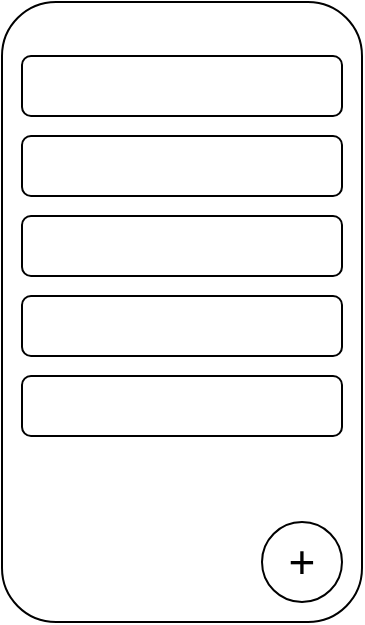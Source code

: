 <mxfile version="12.8.8" type="gitlab">
  <diagram id="1HnbREj6vvbbwYBFSY89" name="User interface - sketch">
    <mxGraphModel dx="1422" dy="774" grid="1" gridSize="10" guides="1" tooltips="1" connect="1" arrows="1" fold="1" page="1" pageScale="1" pageWidth="827" pageHeight="1169" math="0" shadow="0">
      <root>
        <mxCell id="0" />
        <mxCell id="1" parent="0" />
        <mxCell id="fZ8jkpQ4Zm5RD2qn7INK-1" value="" style="rounded=1;whiteSpace=wrap;html=1;" vertex="1" parent="1">
          <mxGeometry x="20" y="20" width="180" height="310" as="geometry" />
        </mxCell>
        <mxCell id="fZ8jkpQ4Zm5RD2qn7INK-5" value="" style="rounded=1;whiteSpace=wrap;html=1;" vertex="1" parent="1">
          <mxGeometry x="30" y="87" width="160" height="30" as="geometry" />
        </mxCell>
        <mxCell id="fZ8jkpQ4Zm5RD2qn7INK-6" value="" style="rounded=1;whiteSpace=wrap;html=1;" vertex="1" parent="1">
          <mxGeometry x="30" y="127" width="160" height="30" as="geometry" />
        </mxCell>
        <mxCell id="fZ8jkpQ4Zm5RD2qn7INK-7" value="" style="rounded=1;whiteSpace=wrap;html=1;" vertex="1" parent="1">
          <mxGeometry x="30" y="167" width="160" height="30" as="geometry" />
        </mxCell>
        <mxCell id="fZ8jkpQ4Zm5RD2qn7INK-8" value="" style="rounded=1;whiteSpace=wrap;html=1;" vertex="1" parent="1">
          <mxGeometry x="30" y="207" width="160" height="30" as="geometry" />
        </mxCell>
        <mxCell id="fZ8jkpQ4Zm5RD2qn7INK-9" value="&lt;font style=&quot;font-size: 23px&quot;&gt;+&lt;/font&gt;" style="ellipse;whiteSpace=wrap;html=1;aspect=fixed;" vertex="1" parent="1">
          <mxGeometry x="150" y="280" width="40" height="40" as="geometry" />
        </mxCell>
        <mxCell id="fZ8jkpQ4Zm5RD2qn7INK-11" value="" style="rounded=1;whiteSpace=wrap;html=1;" vertex="1" parent="1">
          <mxGeometry x="30" y="47" width="160" height="30" as="geometry" />
        </mxCell>
      </root>
    </mxGraphModel>
  </diagram>
</mxfile>
